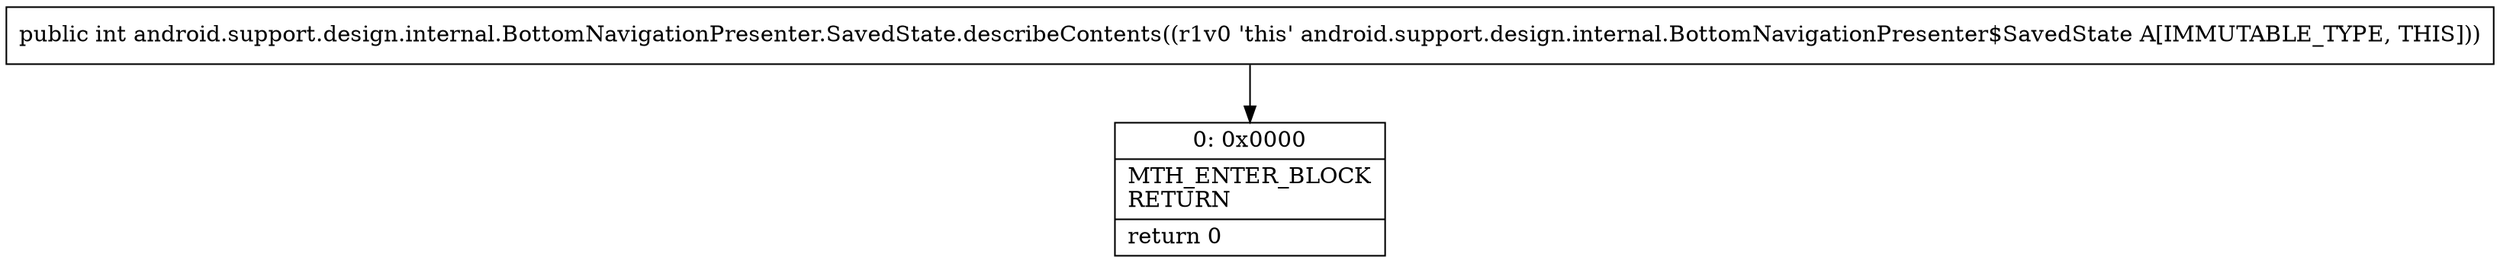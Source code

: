 digraph "CFG forandroid.support.design.internal.BottomNavigationPresenter.SavedState.describeContents()I" {
Node_0 [shape=record,label="{0\:\ 0x0000|MTH_ENTER_BLOCK\lRETURN\l|return 0\l}"];
MethodNode[shape=record,label="{public int android.support.design.internal.BottomNavigationPresenter.SavedState.describeContents((r1v0 'this' android.support.design.internal.BottomNavigationPresenter$SavedState A[IMMUTABLE_TYPE, THIS])) }"];
MethodNode -> Node_0;
}

